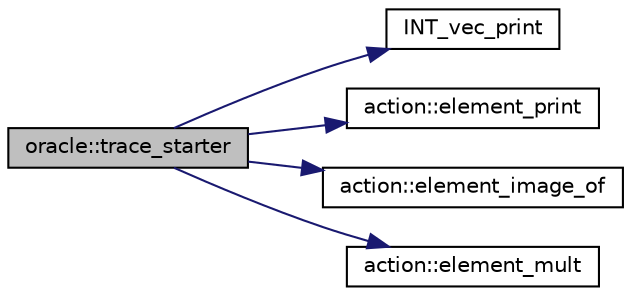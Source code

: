 digraph "oracle::trace_starter"
{
  edge [fontname="Helvetica",fontsize="10",labelfontname="Helvetica",labelfontsize="10"];
  node [fontname="Helvetica",fontsize="10",shape=record];
  rankdir="LR";
  Node11577 [label="oracle::trace_starter",height=0.2,width=0.4,color="black", fillcolor="grey75", style="filled", fontcolor="black"];
  Node11577 -> Node11578 [color="midnightblue",fontsize="10",style="solid",fontname="Helvetica"];
  Node11578 [label="INT_vec_print",height=0.2,width=0.4,color="black", fillcolor="white", style="filled",URL="$df/dbf/sajeeb_8_c.html#a79a5901af0b47dd0d694109543c027fe"];
  Node11577 -> Node11579 [color="midnightblue",fontsize="10",style="solid",fontname="Helvetica"];
  Node11579 [label="action::element_print",height=0.2,width=0.4,color="black", fillcolor="white", style="filled",URL="$d2/d86/classaction.html#ae38c3ef3c1125213733d63c6fc3c40cd"];
  Node11577 -> Node11580 [color="midnightblue",fontsize="10",style="solid",fontname="Helvetica"];
  Node11580 [label="action::element_image_of",height=0.2,width=0.4,color="black", fillcolor="white", style="filled",URL="$d2/d86/classaction.html#ae09559d4537a048fc860f8a74a31393d"];
  Node11577 -> Node11581 [color="midnightblue",fontsize="10",style="solid",fontname="Helvetica"];
  Node11581 [label="action::element_mult",height=0.2,width=0.4,color="black", fillcolor="white", style="filled",URL="$d2/d86/classaction.html#ae9e36b2cae1f0f7bd7144097fa9a34b3"];
}
